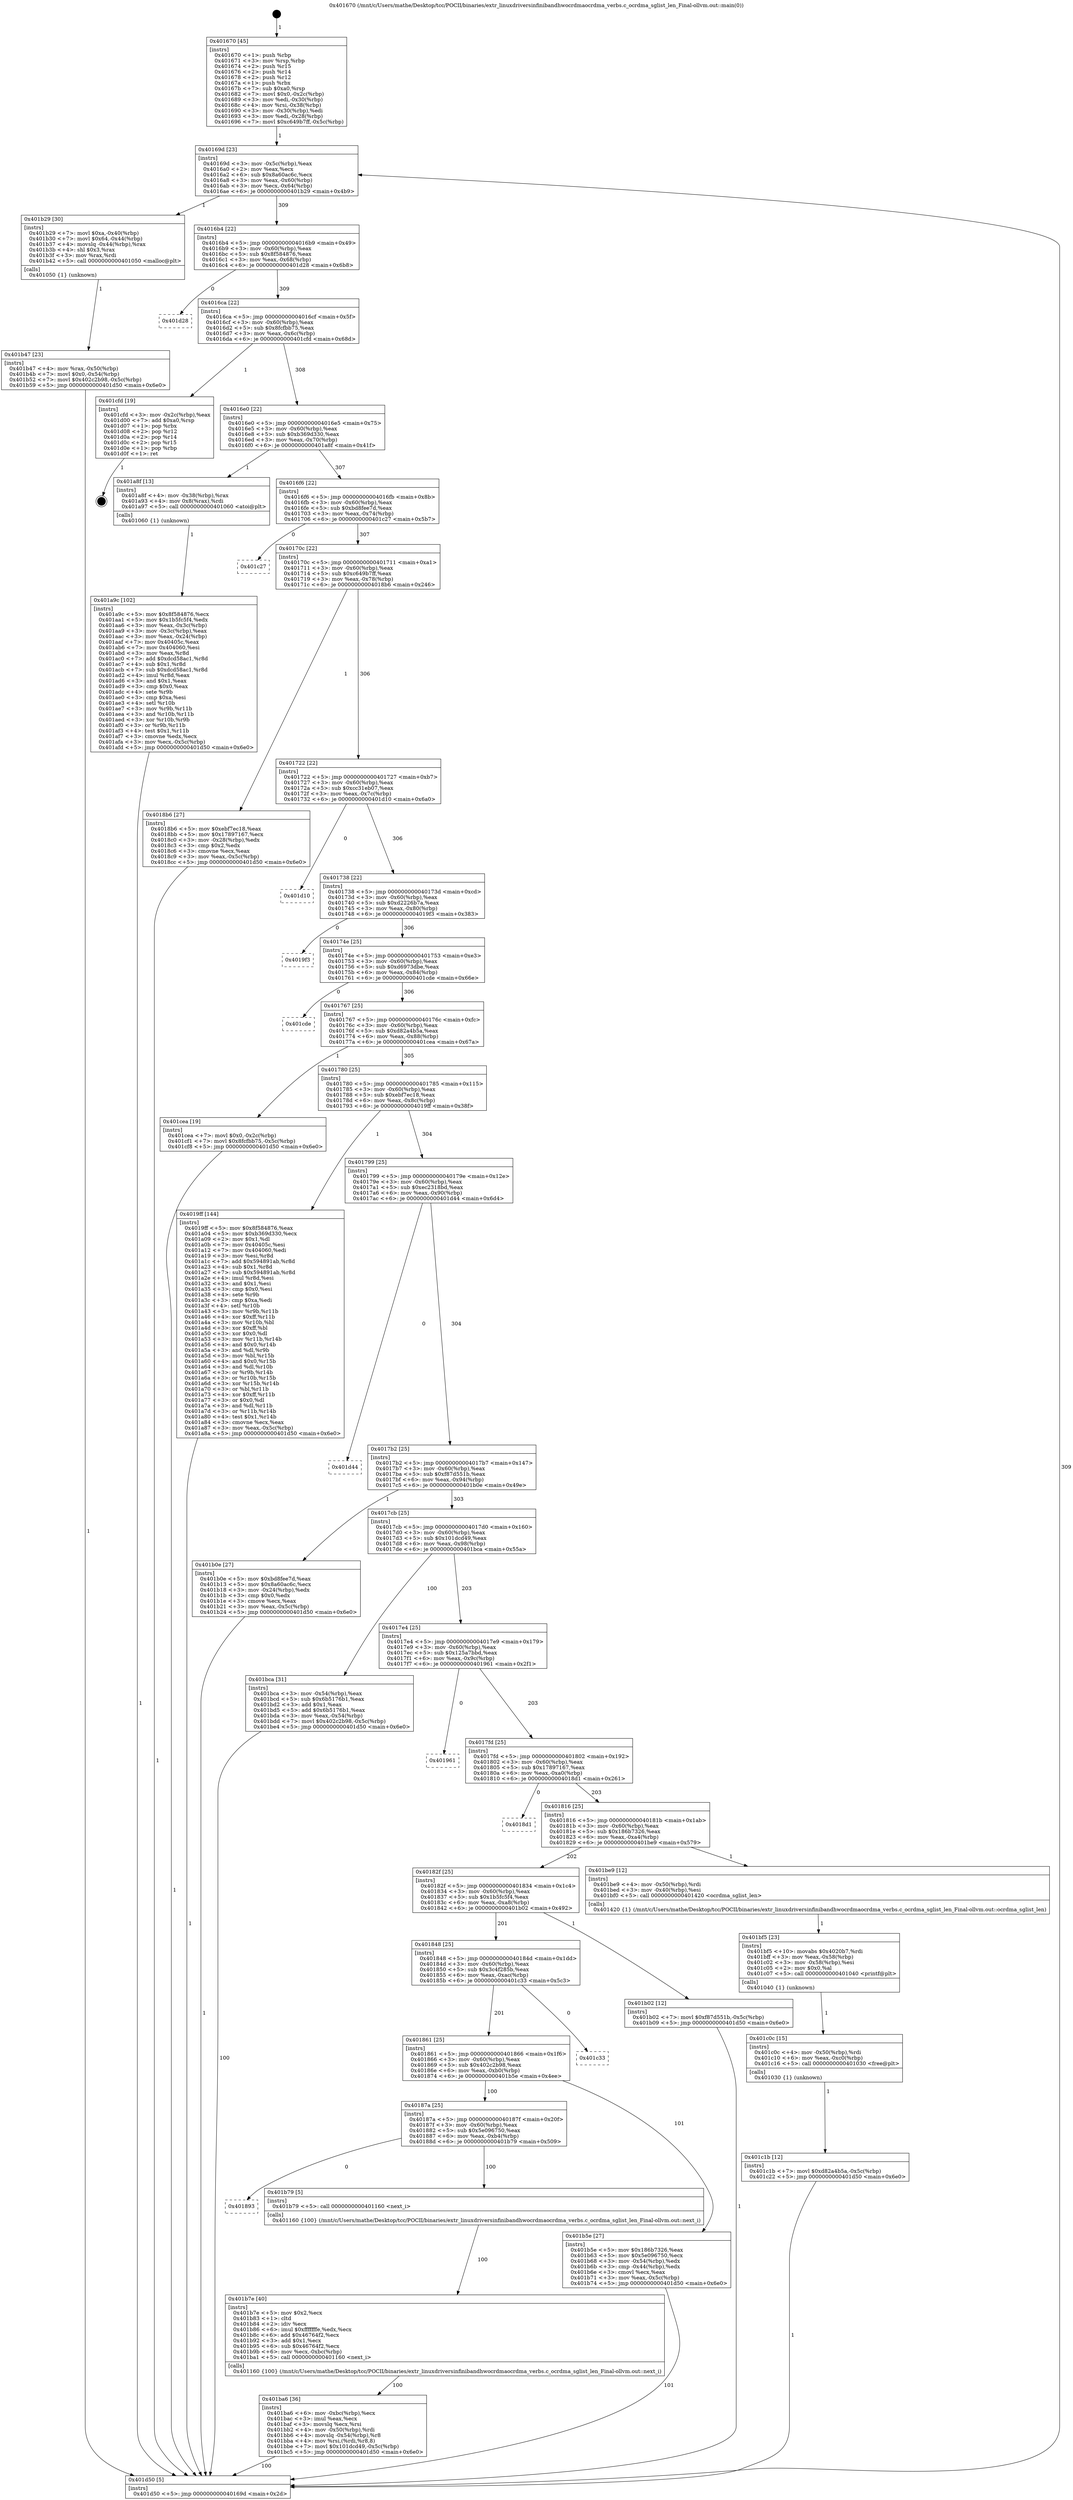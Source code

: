 digraph "0x401670" {
  label = "0x401670 (/mnt/c/Users/mathe/Desktop/tcc/POCII/binaries/extr_linuxdriversinfinibandhwocrdmaocrdma_verbs.c_ocrdma_sglist_len_Final-ollvm.out::main(0))"
  labelloc = "t"
  node[shape=record]

  Entry [label="",width=0.3,height=0.3,shape=circle,fillcolor=black,style=filled]
  "0x40169d" [label="{
     0x40169d [23]\l
     | [instrs]\l
     &nbsp;&nbsp;0x40169d \<+3\>: mov -0x5c(%rbp),%eax\l
     &nbsp;&nbsp;0x4016a0 \<+2\>: mov %eax,%ecx\l
     &nbsp;&nbsp;0x4016a2 \<+6\>: sub $0x8a60ac6c,%ecx\l
     &nbsp;&nbsp;0x4016a8 \<+3\>: mov %eax,-0x60(%rbp)\l
     &nbsp;&nbsp;0x4016ab \<+3\>: mov %ecx,-0x64(%rbp)\l
     &nbsp;&nbsp;0x4016ae \<+6\>: je 0000000000401b29 \<main+0x4b9\>\l
  }"]
  "0x401b29" [label="{
     0x401b29 [30]\l
     | [instrs]\l
     &nbsp;&nbsp;0x401b29 \<+7\>: movl $0xa,-0x40(%rbp)\l
     &nbsp;&nbsp;0x401b30 \<+7\>: movl $0x64,-0x44(%rbp)\l
     &nbsp;&nbsp;0x401b37 \<+4\>: movslq -0x44(%rbp),%rax\l
     &nbsp;&nbsp;0x401b3b \<+4\>: shl $0x3,%rax\l
     &nbsp;&nbsp;0x401b3f \<+3\>: mov %rax,%rdi\l
     &nbsp;&nbsp;0x401b42 \<+5\>: call 0000000000401050 \<malloc@plt\>\l
     | [calls]\l
     &nbsp;&nbsp;0x401050 \{1\} (unknown)\l
  }"]
  "0x4016b4" [label="{
     0x4016b4 [22]\l
     | [instrs]\l
     &nbsp;&nbsp;0x4016b4 \<+5\>: jmp 00000000004016b9 \<main+0x49\>\l
     &nbsp;&nbsp;0x4016b9 \<+3\>: mov -0x60(%rbp),%eax\l
     &nbsp;&nbsp;0x4016bc \<+5\>: sub $0x8f584876,%eax\l
     &nbsp;&nbsp;0x4016c1 \<+3\>: mov %eax,-0x68(%rbp)\l
     &nbsp;&nbsp;0x4016c4 \<+6\>: je 0000000000401d28 \<main+0x6b8\>\l
  }"]
  Exit [label="",width=0.3,height=0.3,shape=circle,fillcolor=black,style=filled,peripheries=2]
  "0x401d28" [label="{
     0x401d28\l
  }", style=dashed]
  "0x4016ca" [label="{
     0x4016ca [22]\l
     | [instrs]\l
     &nbsp;&nbsp;0x4016ca \<+5\>: jmp 00000000004016cf \<main+0x5f\>\l
     &nbsp;&nbsp;0x4016cf \<+3\>: mov -0x60(%rbp),%eax\l
     &nbsp;&nbsp;0x4016d2 \<+5\>: sub $0x8fcfbb75,%eax\l
     &nbsp;&nbsp;0x4016d7 \<+3\>: mov %eax,-0x6c(%rbp)\l
     &nbsp;&nbsp;0x4016da \<+6\>: je 0000000000401cfd \<main+0x68d\>\l
  }"]
  "0x401c1b" [label="{
     0x401c1b [12]\l
     | [instrs]\l
     &nbsp;&nbsp;0x401c1b \<+7\>: movl $0xd82a4b5a,-0x5c(%rbp)\l
     &nbsp;&nbsp;0x401c22 \<+5\>: jmp 0000000000401d50 \<main+0x6e0\>\l
  }"]
  "0x401cfd" [label="{
     0x401cfd [19]\l
     | [instrs]\l
     &nbsp;&nbsp;0x401cfd \<+3\>: mov -0x2c(%rbp),%eax\l
     &nbsp;&nbsp;0x401d00 \<+7\>: add $0xa0,%rsp\l
     &nbsp;&nbsp;0x401d07 \<+1\>: pop %rbx\l
     &nbsp;&nbsp;0x401d08 \<+2\>: pop %r12\l
     &nbsp;&nbsp;0x401d0a \<+2\>: pop %r14\l
     &nbsp;&nbsp;0x401d0c \<+2\>: pop %r15\l
     &nbsp;&nbsp;0x401d0e \<+1\>: pop %rbp\l
     &nbsp;&nbsp;0x401d0f \<+1\>: ret\l
  }"]
  "0x4016e0" [label="{
     0x4016e0 [22]\l
     | [instrs]\l
     &nbsp;&nbsp;0x4016e0 \<+5\>: jmp 00000000004016e5 \<main+0x75\>\l
     &nbsp;&nbsp;0x4016e5 \<+3\>: mov -0x60(%rbp),%eax\l
     &nbsp;&nbsp;0x4016e8 \<+5\>: sub $0xb369d330,%eax\l
     &nbsp;&nbsp;0x4016ed \<+3\>: mov %eax,-0x70(%rbp)\l
     &nbsp;&nbsp;0x4016f0 \<+6\>: je 0000000000401a8f \<main+0x41f\>\l
  }"]
  "0x401c0c" [label="{
     0x401c0c [15]\l
     | [instrs]\l
     &nbsp;&nbsp;0x401c0c \<+4\>: mov -0x50(%rbp),%rdi\l
     &nbsp;&nbsp;0x401c10 \<+6\>: mov %eax,-0xc0(%rbp)\l
     &nbsp;&nbsp;0x401c16 \<+5\>: call 0000000000401030 \<free@plt\>\l
     | [calls]\l
     &nbsp;&nbsp;0x401030 \{1\} (unknown)\l
  }"]
  "0x401a8f" [label="{
     0x401a8f [13]\l
     | [instrs]\l
     &nbsp;&nbsp;0x401a8f \<+4\>: mov -0x38(%rbp),%rax\l
     &nbsp;&nbsp;0x401a93 \<+4\>: mov 0x8(%rax),%rdi\l
     &nbsp;&nbsp;0x401a97 \<+5\>: call 0000000000401060 \<atoi@plt\>\l
     | [calls]\l
     &nbsp;&nbsp;0x401060 \{1\} (unknown)\l
  }"]
  "0x4016f6" [label="{
     0x4016f6 [22]\l
     | [instrs]\l
     &nbsp;&nbsp;0x4016f6 \<+5\>: jmp 00000000004016fb \<main+0x8b\>\l
     &nbsp;&nbsp;0x4016fb \<+3\>: mov -0x60(%rbp),%eax\l
     &nbsp;&nbsp;0x4016fe \<+5\>: sub $0xbd8fee7d,%eax\l
     &nbsp;&nbsp;0x401703 \<+3\>: mov %eax,-0x74(%rbp)\l
     &nbsp;&nbsp;0x401706 \<+6\>: je 0000000000401c27 \<main+0x5b7\>\l
  }"]
  "0x401bf5" [label="{
     0x401bf5 [23]\l
     | [instrs]\l
     &nbsp;&nbsp;0x401bf5 \<+10\>: movabs $0x4020b7,%rdi\l
     &nbsp;&nbsp;0x401bff \<+3\>: mov %eax,-0x58(%rbp)\l
     &nbsp;&nbsp;0x401c02 \<+3\>: mov -0x58(%rbp),%esi\l
     &nbsp;&nbsp;0x401c05 \<+2\>: mov $0x0,%al\l
     &nbsp;&nbsp;0x401c07 \<+5\>: call 0000000000401040 \<printf@plt\>\l
     | [calls]\l
     &nbsp;&nbsp;0x401040 \{1\} (unknown)\l
  }"]
  "0x401c27" [label="{
     0x401c27\l
  }", style=dashed]
  "0x40170c" [label="{
     0x40170c [22]\l
     | [instrs]\l
     &nbsp;&nbsp;0x40170c \<+5\>: jmp 0000000000401711 \<main+0xa1\>\l
     &nbsp;&nbsp;0x401711 \<+3\>: mov -0x60(%rbp),%eax\l
     &nbsp;&nbsp;0x401714 \<+5\>: sub $0xc649b7ff,%eax\l
     &nbsp;&nbsp;0x401719 \<+3\>: mov %eax,-0x78(%rbp)\l
     &nbsp;&nbsp;0x40171c \<+6\>: je 00000000004018b6 \<main+0x246\>\l
  }"]
  "0x401ba6" [label="{
     0x401ba6 [36]\l
     | [instrs]\l
     &nbsp;&nbsp;0x401ba6 \<+6\>: mov -0xbc(%rbp),%ecx\l
     &nbsp;&nbsp;0x401bac \<+3\>: imul %eax,%ecx\l
     &nbsp;&nbsp;0x401baf \<+3\>: movslq %ecx,%rsi\l
     &nbsp;&nbsp;0x401bb2 \<+4\>: mov -0x50(%rbp),%rdi\l
     &nbsp;&nbsp;0x401bb6 \<+4\>: movslq -0x54(%rbp),%r8\l
     &nbsp;&nbsp;0x401bba \<+4\>: mov %rsi,(%rdi,%r8,8)\l
     &nbsp;&nbsp;0x401bbe \<+7\>: movl $0x101dcd49,-0x5c(%rbp)\l
     &nbsp;&nbsp;0x401bc5 \<+5\>: jmp 0000000000401d50 \<main+0x6e0\>\l
  }"]
  "0x4018b6" [label="{
     0x4018b6 [27]\l
     | [instrs]\l
     &nbsp;&nbsp;0x4018b6 \<+5\>: mov $0xebf7ec18,%eax\l
     &nbsp;&nbsp;0x4018bb \<+5\>: mov $0x17897167,%ecx\l
     &nbsp;&nbsp;0x4018c0 \<+3\>: mov -0x28(%rbp),%edx\l
     &nbsp;&nbsp;0x4018c3 \<+3\>: cmp $0x2,%edx\l
     &nbsp;&nbsp;0x4018c6 \<+3\>: cmovne %ecx,%eax\l
     &nbsp;&nbsp;0x4018c9 \<+3\>: mov %eax,-0x5c(%rbp)\l
     &nbsp;&nbsp;0x4018cc \<+5\>: jmp 0000000000401d50 \<main+0x6e0\>\l
  }"]
  "0x401722" [label="{
     0x401722 [22]\l
     | [instrs]\l
     &nbsp;&nbsp;0x401722 \<+5\>: jmp 0000000000401727 \<main+0xb7\>\l
     &nbsp;&nbsp;0x401727 \<+3\>: mov -0x60(%rbp),%eax\l
     &nbsp;&nbsp;0x40172a \<+5\>: sub $0xcc31eb07,%eax\l
     &nbsp;&nbsp;0x40172f \<+3\>: mov %eax,-0x7c(%rbp)\l
     &nbsp;&nbsp;0x401732 \<+6\>: je 0000000000401d10 \<main+0x6a0\>\l
  }"]
  "0x401d50" [label="{
     0x401d50 [5]\l
     | [instrs]\l
     &nbsp;&nbsp;0x401d50 \<+5\>: jmp 000000000040169d \<main+0x2d\>\l
  }"]
  "0x401670" [label="{
     0x401670 [45]\l
     | [instrs]\l
     &nbsp;&nbsp;0x401670 \<+1\>: push %rbp\l
     &nbsp;&nbsp;0x401671 \<+3\>: mov %rsp,%rbp\l
     &nbsp;&nbsp;0x401674 \<+2\>: push %r15\l
     &nbsp;&nbsp;0x401676 \<+2\>: push %r14\l
     &nbsp;&nbsp;0x401678 \<+2\>: push %r12\l
     &nbsp;&nbsp;0x40167a \<+1\>: push %rbx\l
     &nbsp;&nbsp;0x40167b \<+7\>: sub $0xa0,%rsp\l
     &nbsp;&nbsp;0x401682 \<+7\>: movl $0x0,-0x2c(%rbp)\l
     &nbsp;&nbsp;0x401689 \<+3\>: mov %edi,-0x30(%rbp)\l
     &nbsp;&nbsp;0x40168c \<+4\>: mov %rsi,-0x38(%rbp)\l
     &nbsp;&nbsp;0x401690 \<+3\>: mov -0x30(%rbp),%edi\l
     &nbsp;&nbsp;0x401693 \<+3\>: mov %edi,-0x28(%rbp)\l
     &nbsp;&nbsp;0x401696 \<+7\>: movl $0xc649b7ff,-0x5c(%rbp)\l
  }"]
  "0x401b7e" [label="{
     0x401b7e [40]\l
     | [instrs]\l
     &nbsp;&nbsp;0x401b7e \<+5\>: mov $0x2,%ecx\l
     &nbsp;&nbsp;0x401b83 \<+1\>: cltd\l
     &nbsp;&nbsp;0x401b84 \<+2\>: idiv %ecx\l
     &nbsp;&nbsp;0x401b86 \<+6\>: imul $0xfffffffe,%edx,%ecx\l
     &nbsp;&nbsp;0x401b8c \<+6\>: add $0x46764f2,%ecx\l
     &nbsp;&nbsp;0x401b92 \<+3\>: add $0x1,%ecx\l
     &nbsp;&nbsp;0x401b95 \<+6\>: sub $0x46764f2,%ecx\l
     &nbsp;&nbsp;0x401b9b \<+6\>: mov %ecx,-0xbc(%rbp)\l
     &nbsp;&nbsp;0x401ba1 \<+5\>: call 0000000000401160 \<next_i\>\l
     | [calls]\l
     &nbsp;&nbsp;0x401160 \{100\} (/mnt/c/Users/mathe/Desktop/tcc/POCII/binaries/extr_linuxdriversinfinibandhwocrdmaocrdma_verbs.c_ocrdma_sglist_len_Final-ollvm.out::next_i)\l
  }"]
  "0x401d10" [label="{
     0x401d10\l
  }", style=dashed]
  "0x401738" [label="{
     0x401738 [22]\l
     | [instrs]\l
     &nbsp;&nbsp;0x401738 \<+5\>: jmp 000000000040173d \<main+0xcd\>\l
     &nbsp;&nbsp;0x40173d \<+3\>: mov -0x60(%rbp),%eax\l
     &nbsp;&nbsp;0x401740 \<+5\>: sub $0xd2226b7a,%eax\l
     &nbsp;&nbsp;0x401745 \<+3\>: mov %eax,-0x80(%rbp)\l
     &nbsp;&nbsp;0x401748 \<+6\>: je 00000000004019f3 \<main+0x383\>\l
  }"]
  "0x401893" [label="{
     0x401893\l
  }", style=dashed]
  "0x4019f3" [label="{
     0x4019f3\l
  }", style=dashed]
  "0x40174e" [label="{
     0x40174e [25]\l
     | [instrs]\l
     &nbsp;&nbsp;0x40174e \<+5\>: jmp 0000000000401753 \<main+0xe3\>\l
     &nbsp;&nbsp;0x401753 \<+3\>: mov -0x60(%rbp),%eax\l
     &nbsp;&nbsp;0x401756 \<+5\>: sub $0xd6973dbe,%eax\l
     &nbsp;&nbsp;0x40175b \<+6\>: mov %eax,-0x84(%rbp)\l
     &nbsp;&nbsp;0x401761 \<+6\>: je 0000000000401cde \<main+0x66e\>\l
  }"]
  "0x401b79" [label="{
     0x401b79 [5]\l
     | [instrs]\l
     &nbsp;&nbsp;0x401b79 \<+5\>: call 0000000000401160 \<next_i\>\l
     | [calls]\l
     &nbsp;&nbsp;0x401160 \{100\} (/mnt/c/Users/mathe/Desktop/tcc/POCII/binaries/extr_linuxdriversinfinibandhwocrdmaocrdma_verbs.c_ocrdma_sglist_len_Final-ollvm.out::next_i)\l
  }"]
  "0x401cde" [label="{
     0x401cde\l
  }", style=dashed]
  "0x401767" [label="{
     0x401767 [25]\l
     | [instrs]\l
     &nbsp;&nbsp;0x401767 \<+5\>: jmp 000000000040176c \<main+0xfc\>\l
     &nbsp;&nbsp;0x40176c \<+3\>: mov -0x60(%rbp),%eax\l
     &nbsp;&nbsp;0x40176f \<+5\>: sub $0xd82a4b5a,%eax\l
     &nbsp;&nbsp;0x401774 \<+6\>: mov %eax,-0x88(%rbp)\l
     &nbsp;&nbsp;0x40177a \<+6\>: je 0000000000401cea \<main+0x67a\>\l
  }"]
  "0x40187a" [label="{
     0x40187a [25]\l
     | [instrs]\l
     &nbsp;&nbsp;0x40187a \<+5\>: jmp 000000000040187f \<main+0x20f\>\l
     &nbsp;&nbsp;0x40187f \<+3\>: mov -0x60(%rbp),%eax\l
     &nbsp;&nbsp;0x401882 \<+5\>: sub $0x5e096750,%eax\l
     &nbsp;&nbsp;0x401887 \<+6\>: mov %eax,-0xb4(%rbp)\l
     &nbsp;&nbsp;0x40188d \<+6\>: je 0000000000401b79 \<main+0x509\>\l
  }"]
  "0x401cea" [label="{
     0x401cea [19]\l
     | [instrs]\l
     &nbsp;&nbsp;0x401cea \<+7\>: movl $0x0,-0x2c(%rbp)\l
     &nbsp;&nbsp;0x401cf1 \<+7\>: movl $0x8fcfbb75,-0x5c(%rbp)\l
     &nbsp;&nbsp;0x401cf8 \<+5\>: jmp 0000000000401d50 \<main+0x6e0\>\l
  }"]
  "0x401780" [label="{
     0x401780 [25]\l
     | [instrs]\l
     &nbsp;&nbsp;0x401780 \<+5\>: jmp 0000000000401785 \<main+0x115\>\l
     &nbsp;&nbsp;0x401785 \<+3\>: mov -0x60(%rbp),%eax\l
     &nbsp;&nbsp;0x401788 \<+5\>: sub $0xebf7ec18,%eax\l
     &nbsp;&nbsp;0x40178d \<+6\>: mov %eax,-0x8c(%rbp)\l
     &nbsp;&nbsp;0x401793 \<+6\>: je 00000000004019ff \<main+0x38f\>\l
  }"]
  "0x401b5e" [label="{
     0x401b5e [27]\l
     | [instrs]\l
     &nbsp;&nbsp;0x401b5e \<+5\>: mov $0x186b7326,%eax\l
     &nbsp;&nbsp;0x401b63 \<+5\>: mov $0x5e096750,%ecx\l
     &nbsp;&nbsp;0x401b68 \<+3\>: mov -0x54(%rbp),%edx\l
     &nbsp;&nbsp;0x401b6b \<+3\>: cmp -0x44(%rbp),%edx\l
     &nbsp;&nbsp;0x401b6e \<+3\>: cmovl %ecx,%eax\l
     &nbsp;&nbsp;0x401b71 \<+3\>: mov %eax,-0x5c(%rbp)\l
     &nbsp;&nbsp;0x401b74 \<+5\>: jmp 0000000000401d50 \<main+0x6e0\>\l
  }"]
  "0x4019ff" [label="{
     0x4019ff [144]\l
     | [instrs]\l
     &nbsp;&nbsp;0x4019ff \<+5\>: mov $0x8f584876,%eax\l
     &nbsp;&nbsp;0x401a04 \<+5\>: mov $0xb369d330,%ecx\l
     &nbsp;&nbsp;0x401a09 \<+2\>: mov $0x1,%dl\l
     &nbsp;&nbsp;0x401a0b \<+7\>: mov 0x40405c,%esi\l
     &nbsp;&nbsp;0x401a12 \<+7\>: mov 0x404060,%edi\l
     &nbsp;&nbsp;0x401a19 \<+3\>: mov %esi,%r8d\l
     &nbsp;&nbsp;0x401a1c \<+7\>: add $0x594891ab,%r8d\l
     &nbsp;&nbsp;0x401a23 \<+4\>: sub $0x1,%r8d\l
     &nbsp;&nbsp;0x401a27 \<+7\>: sub $0x594891ab,%r8d\l
     &nbsp;&nbsp;0x401a2e \<+4\>: imul %r8d,%esi\l
     &nbsp;&nbsp;0x401a32 \<+3\>: and $0x1,%esi\l
     &nbsp;&nbsp;0x401a35 \<+3\>: cmp $0x0,%esi\l
     &nbsp;&nbsp;0x401a38 \<+4\>: sete %r9b\l
     &nbsp;&nbsp;0x401a3c \<+3\>: cmp $0xa,%edi\l
     &nbsp;&nbsp;0x401a3f \<+4\>: setl %r10b\l
     &nbsp;&nbsp;0x401a43 \<+3\>: mov %r9b,%r11b\l
     &nbsp;&nbsp;0x401a46 \<+4\>: xor $0xff,%r11b\l
     &nbsp;&nbsp;0x401a4a \<+3\>: mov %r10b,%bl\l
     &nbsp;&nbsp;0x401a4d \<+3\>: xor $0xff,%bl\l
     &nbsp;&nbsp;0x401a50 \<+3\>: xor $0x0,%dl\l
     &nbsp;&nbsp;0x401a53 \<+3\>: mov %r11b,%r14b\l
     &nbsp;&nbsp;0x401a56 \<+4\>: and $0x0,%r14b\l
     &nbsp;&nbsp;0x401a5a \<+3\>: and %dl,%r9b\l
     &nbsp;&nbsp;0x401a5d \<+3\>: mov %bl,%r15b\l
     &nbsp;&nbsp;0x401a60 \<+4\>: and $0x0,%r15b\l
     &nbsp;&nbsp;0x401a64 \<+3\>: and %dl,%r10b\l
     &nbsp;&nbsp;0x401a67 \<+3\>: or %r9b,%r14b\l
     &nbsp;&nbsp;0x401a6a \<+3\>: or %r10b,%r15b\l
     &nbsp;&nbsp;0x401a6d \<+3\>: xor %r15b,%r14b\l
     &nbsp;&nbsp;0x401a70 \<+3\>: or %bl,%r11b\l
     &nbsp;&nbsp;0x401a73 \<+4\>: xor $0xff,%r11b\l
     &nbsp;&nbsp;0x401a77 \<+3\>: or $0x0,%dl\l
     &nbsp;&nbsp;0x401a7a \<+3\>: and %dl,%r11b\l
     &nbsp;&nbsp;0x401a7d \<+3\>: or %r11b,%r14b\l
     &nbsp;&nbsp;0x401a80 \<+4\>: test $0x1,%r14b\l
     &nbsp;&nbsp;0x401a84 \<+3\>: cmovne %ecx,%eax\l
     &nbsp;&nbsp;0x401a87 \<+3\>: mov %eax,-0x5c(%rbp)\l
     &nbsp;&nbsp;0x401a8a \<+5\>: jmp 0000000000401d50 \<main+0x6e0\>\l
  }"]
  "0x401799" [label="{
     0x401799 [25]\l
     | [instrs]\l
     &nbsp;&nbsp;0x401799 \<+5\>: jmp 000000000040179e \<main+0x12e\>\l
     &nbsp;&nbsp;0x40179e \<+3\>: mov -0x60(%rbp),%eax\l
     &nbsp;&nbsp;0x4017a1 \<+5\>: sub $0xec2318bd,%eax\l
     &nbsp;&nbsp;0x4017a6 \<+6\>: mov %eax,-0x90(%rbp)\l
     &nbsp;&nbsp;0x4017ac \<+6\>: je 0000000000401d44 \<main+0x6d4\>\l
  }"]
  "0x401a9c" [label="{
     0x401a9c [102]\l
     | [instrs]\l
     &nbsp;&nbsp;0x401a9c \<+5\>: mov $0x8f584876,%ecx\l
     &nbsp;&nbsp;0x401aa1 \<+5\>: mov $0x1b5fc5f4,%edx\l
     &nbsp;&nbsp;0x401aa6 \<+3\>: mov %eax,-0x3c(%rbp)\l
     &nbsp;&nbsp;0x401aa9 \<+3\>: mov -0x3c(%rbp),%eax\l
     &nbsp;&nbsp;0x401aac \<+3\>: mov %eax,-0x24(%rbp)\l
     &nbsp;&nbsp;0x401aaf \<+7\>: mov 0x40405c,%eax\l
     &nbsp;&nbsp;0x401ab6 \<+7\>: mov 0x404060,%esi\l
     &nbsp;&nbsp;0x401abd \<+3\>: mov %eax,%r8d\l
     &nbsp;&nbsp;0x401ac0 \<+7\>: add $0xdcd58ac1,%r8d\l
     &nbsp;&nbsp;0x401ac7 \<+4\>: sub $0x1,%r8d\l
     &nbsp;&nbsp;0x401acb \<+7\>: sub $0xdcd58ac1,%r8d\l
     &nbsp;&nbsp;0x401ad2 \<+4\>: imul %r8d,%eax\l
     &nbsp;&nbsp;0x401ad6 \<+3\>: and $0x1,%eax\l
     &nbsp;&nbsp;0x401ad9 \<+3\>: cmp $0x0,%eax\l
     &nbsp;&nbsp;0x401adc \<+4\>: sete %r9b\l
     &nbsp;&nbsp;0x401ae0 \<+3\>: cmp $0xa,%esi\l
     &nbsp;&nbsp;0x401ae3 \<+4\>: setl %r10b\l
     &nbsp;&nbsp;0x401ae7 \<+3\>: mov %r9b,%r11b\l
     &nbsp;&nbsp;0x401aea \<+3\>: and %r10b,%r11b\l
     &nbsp;&nbsp;0x401aed \<+3\>: xor %r10b,%r9b\l
     &nbsp;&nbsp;0x401af0 \<+3\>: or %r9b,%r11b\l
     &nbsp;&nbsp;0x401af3 \<+4\>: test $0x1,%r11b\l
     &nbsp;&nbsp;0x401af7 \<+3\>: cmovne %edx,%ecx\l
     &nbsp;&nbsp;0x401afa \<+3\>: mov %ecx,-0x5c(%rbp)\l
     &nbsp;&nbsp;0x401afd \<+5\>: jmp 0000000000401d50 \<main+0x6e0\>\l
  }"]
  "0x401861" [label="{
     0x401861 [25]\l
     | [instrs]\l
     &nbsp;&nbsp;0x401861 \<+5\>: jmp 0000000000401866 \<main+0x1f6\>\l
     &nbsp;&nbsp;0x401866 \<+3\>: mov -0x60(%rbp),%eax\l
     &nbsp;&nbsp;0x401869 \<+5\>: sub $0x402c2b98,%eax\l
     &nbsp;&nbsp;0x40186e \<+6\>: mov %eax,-0xb0(%rbp)\l
     &nbsp;&nbsp;0x401874 \<+6\>: je 0000000000401b5e \<main+0x4ee\>\l
  }"]
  "0x401d44" [label="{
     0x401d44\l
  }", style=dashed]
  "0x4017b2" [label="{
     0x4017b2 [25]\l
     | [instrs]\l
     &nbsp;&nbsp;0x4017b2 \<+5\>: jmp 00000000004017b7 \<main+0x147\>\l
     &nbsp;&nbsp;0x4017b7 \<+3\>: mov -0x60(%rbp),%eax\l
     &nbsp;&nbsp;0x4017ba \<+5\>: sub $0xf87d551b,%eax\l
     &nbsp;&nbsp;0x4017bf \<+6\>: mov %eax,-0x94(%rbp)\l
     &nbsp;&nbsp;0x4017c5 \<+6\>: je 0000000000401b0e \<main+0x49e\>\l
  }"]
  "0x401c33" [label="{
     0x401c33\l
  }", style=dashed]
  "0x401b0e" [label="{
     0x401b0e [27]\l
     | [instrs]\l
     &nbsp;&nbsp;0x401b0e \<+5\>: mov $0xbd8fee7d,%eax\l
     &nbsp;&nbsp;0x401b13 \<+5\>: mov $0x8a60ac6c,%ecx\l
     &nbsp;&nbsp;0x401b18 \<+3\>: mov -0x24(%rbp),%edx\l
     &nbsp;&nbsp;0x401b1b \<+3\>: cmp $0x0,%edx\l
     &nbsp;&nbsp;0x401b1e \<+3\>: cmove %ecx,%eax\l
     &nbsp;&nbsp;0x401b21 \<+3\>: mov %eax,-0x5c(%rbp)\l
     &nbsp;&nbsp;0x401b24 \<+5\>: jmp 0000000000401d50 \<main+0x6e0\>\l
  }"]
  "0x4017cb" [label="{
     0x4017cb [25]\l
     | [instrs]\l
     &nbsp;&nbsp;0x4017cb \<+5\>: jmp 00000000004017d0 \<main+0x160\>\l
     &nbsp;&nbsp;0x4017d0 \<+3\>: mov -0x60(%rbp),%eax\l
     &nbsp;&nbsp;0x4017d3 \<+5\>: sub $0x101dcd49,%eax\l
     &nbsp;&nbsp;0x4017d8 \<+6\>: mov %eax,-0x98(%rbp)\l
     &nbsp;&nbsp;0x4017de \<+6\>: je 0000000000401bca \<main+0x55a\>\l
  }"]
  "0x401b47" [label="{
     0x401b47 [23]\l
     | [instrs]\l
     &nbsp;&nbsp;0x401b47 \<+4\>: mov %rax,-0x50(%rbp)\l
     &nbsp;&nbsp;0x401b4b \<+7\>: movl $0x0,-0x54(%rbp)\l
     &nbsp;&nbsp;0x401b52 \<+7\>: movl $0x402c2b98,-0x5c(%rbp)\l
     &nbsp;&nbsp;0x401b59 \<+5\>: jmp 0000000000401d50 \<main+0x6e0\>\l
  }"]
  "0x401bca" [label="{
     0x401bca [31]\l
     | [instrs]\l
     &nbsp;&nbsp;0x401bca \<+3\>: mov -0x54(%rbp),%eax\l
     &nbsp;&nbsp;0x401bcd \<+5\>: sub $0x6b5176b1,%eax\l
     &nbsp;&nbsp;0x401bd2 \<+3\>: add $0x1,%eax\l
     &nbsp;&nbsp;0x401bd5 \<+5\>: add $0x6b5176b1,%eax\l
     &nbsp;&nbsp;0x401bda \<+3\>: mov %eax,-0x54(%rbp)\l
     &nbsp;&nbsp;0x401bdd \<+7\>: movl $0x402c2b98,-0x5c(%rbp)\l
     &nbsp;&nbsp;0x401be4 \<+5\>: jmp 0000000000401d50 \<main+0x6e0\>\l
  }"]
  "0x4017e4" [label="{
     0x4017e4 [25]\l
     | [instrs]\l
     &nbsp;&nbsp;0x4017e4 \<+5\>: jmp 00000000004017e9 \<main+0x179\>\l
     &nbsp;&nbsp;0x4017e9 \<+3\>: mov -0x60(%rbp),%eax\l
     &nbsp;&nbsp;0x4017ec \<+5\>: sub $0x125a7bbd,%eax\l
     &nbsp;&nbsp;0x4017f1 \<+6\>: mov %eax,-0x9c(%rbp)\l
     &nbsp;&nbsp;0x4017f7 \<+6\>: je 0000000000401961 \<main+0x2f1\>\l
  }"]
  "0x401848" [label="{
     0x401848 [25]\l
     | [instrs]\l
     &nbsp;&nbsp;0x401848 \<+5\>: jmp 000000000040184d \<main+0x1dd\>\l
     &nbsp;&nbsp;0x40184d \<+3\>: mov -0x60(%rbp),%eax\l
     &nbsp;&nbsp;0x401850 \<+5\>: sub $0x3c4f285b,%eax\l
     &nbsp;&nbsp;0x401855 \<+6\>: mov %eax,-0xac(%rbp)\l
     &nbsp;&nbsp;0x40185b \<+6\>: je 0000000000401c33 \<main+0x5c3\>\l
  }"]
  "0x401961" [label="{
     0x401961\l
  }", style=dashed]
  "0x4017fd" [label="{
     0x4017fd [25]\l
     | [instrs]\l
     &nbsp;&nbsp;0x4017fd \<+5\>: jmp 0000000000401802 \<main+0x192\>\l
     &nbsp;&nbsp;0x401802 \<+3\>: mov -0x60(%rbp),%eax\l
     &nbsp;&nbsp;0x401805 \<+5\>: sub $0x17897167,%eax\l
     &nbsp;&nbsp;0x40180a \<+6\>: mov %eax,-0xa0(%rbp)\l
     &nbsp;&nbsp;0x401810 \<+6\>: je 00000000004018d1 \<main+0x261\>\l
  }"]
  "0x401b02" [label="{
     0x401b02 [12]\l
     | [instrs]\l
     &nbsp;&nbsp;0x401b02 \<+7\>: movl $0xf87d551b,-0x5c(%rbp)\l
     &nbsp;&nbsp;0x401b09 \<+5\>: jmp 0000000000401d50 \<main+0x6e0\>\l
  }"]
  "0x4018d1" [label="{
     0x4018d1\l
  }", style=dashed]
  "0x401816" [label="{
     0x401816 [25]\l
     | [instrs]\l
     &nbsp;&nbsp;0x401816 \<+5\>: jmp 000000000040181b \<main+0x1ab\>\l
     &nbsp;&nbsp;0x40181b \<+3\>: mov -0x60(%rbp),%eax\l
     &nbsp;&nbsp;0x40181e \<+5\>: sub $0x186b7326,%eax\l
     &nbsp;&nbsp;0x401823 \<+6\>: mov %eax,-0xa4(%rbp)\l
     &nbsp;&nbsp;0x401829 \<+6\>: je 0000000000401be9 \<main+0x579\>\l
  }"]
  "0x40182f" [label="{
     0x40182f [25]\l
     | [instrs]\l
     &nbsp;&nbsp;0x40182f \<+5\>: jmp 0000000000401834 \<main+0x1c4\>\l
     &nbsp;&nbsp;0x401834 \<+3\>: mov -0x60(%rbp),%eax\l
     &nbsp;&nbsp;0x401837 \<+5\>: sub $0x1b5fc5f4,%eax\l
     &nbsp;&nbsp;0x40183c \<+6\>: mov %eax,-0xa8(%rbp)\l
     &nbsp;&nbsp;0x401842 \<+6\>: je 0000000000401b02 \<main+0x492\>\l
  }"]
  "0x401be9" [label="{
     0x401be9 [12]\l
     | [instrs]\l
     &nbsp;&nbsp;0x401be9 \<+4\>: mov -0x50(%rbp),%rdi\l
     &nbsp;&nbsp;0x401bed \<+3\>: mov -0x40(%rbp),%esi\l
     &nbsp;&nbsp;0x401bf0 \<+5\>: call 0000000000401420 \<ocrdma_sglist_len\>\l
     | [calls]\l
     &nbsp;&nbsp;0x401420 \{1\} (/mnt/c/Users/mathe/Desktop/tcc/POCII/binaries/extr_linuxdriversinfinibandhwocrdmaocrdma_verbs.c_ocrdma_sglist_len_Final-ollvm.out::ocrdma_sglist_len)\l
  }"]
  Entry -> "0x401670" [label=" 1"]
  "0x40169d" -> "0x401b29" [label=" 1"]
  "0x40169d" -> "0x4016b4" [label=" 309"]
  "0x401cfd" -> Exit [label=" 1"]
  "0x4016b4" -> "0x401d28" [label=" 0"]
  "0x4016b4" -> "0x4016ca" [label=" 309"]
  "0x401cea" -> "0x401d50" [label=" 1"]
  "0x4016ca" -> "0x401cfd" [label=" 1"]
  "0x4016ca" -> "0x4016e0" [label=" 308"]
  "0x401c1b" -> "0x401d50" [label=" 1"]
  "0x4016e0" -> "0x401a8f" [label=" 1"]
  "0x4016e0" -> "0x4016f6" [label=" 307"]
  "0x401c0c" -> "0x401c1b" [label=" 1"]
  "0x4016f6" -> "0x401c27" [label=" 0"]
  "0x4016f6" -> "0x40170c" [label=" 307"]
  "0x401bf5" -> "0x401c0c" [label=" 1"]
  "0x40170c" -> "0x4018b6" [label=" 1"]
  "0x40170c" -> "0x401722" [label=" 306"]
  "0x4018b6" -> "0x401d50" [label=" 1"]
  "0x401670" -> "0x40169d" [label=" 1"]
  "0x401d50" -> "0x40169d" [label=" 309"]
  "0x401be9" -> "0x401bf5" [label=" 1"]
  "0x401722" -> "0x401d10" [label=" 0"]
  "0x401722" -> "0x401738" [label=" 306"]
  "0x401bca" -> "0x401d50" [label=" 100"]
  "0x401738" -> "0x4019f3" [label=" 0"]
  "0x401738" -> "0x40174e" [label=" 306"]
  "0x401ba6" -> "0x401d50" [label=" 100"]
  "0x40174e" -> "0x401cde" [label=" 0"]
  "0x40174e" -> "0x401767" [label=" 306"]
  "0x401b7e" -> "0x401ba6" [label=" 100"]
  "0x401767" -> "0x401cea" [label=" 1"]
  "0x401767" -> "0x401780" [label=" 305"]
  "0x40187a" -> "0x401893" [label=" 0"]
  "0x401780" -> "0x4019ff" [label=" 1"]
  "0x401780" -> "0x401799" [label=" 304"]
  "0x4019ff" -> "0x401d50" [label=" 1"]
  "0x401a8f" -> "0x401a9c" [label=" 1"]
  "0x401a9c" -> "0x401d50" [label=" 1"]
  "0x40187a" -> "0x401b79" [label=" 100"]
  "0x401799" -> "0x401d44" [label=" 0"]
  "0x401799" -> "0x4017b2" [label=" 304"]
  "0x401b5e" -> "0x401d50" [label=" 101"]
  "0x4017b2" -> "0x401b0e" [label=" 1"]
  "0x4017b2" -> "0x4017cb" [label=" 303"]
  "0x401861" -> "0x40187a" [label=" 100"]
  "0x4017cb" -> "0x401bca" [label=" 100"]
  "0x4017cb" -> "0x4017e4" [label=" 203"]
  "0x401b79" -> "0x401b7e" [label=" 100"]
  "0x4017e4" -> "0x401961" [label=" 0"]
  "0x4017e4" -> "0x4017fd" [label=" 203"]
  "0x401848" -> "0x401861" [label=" 201"]
  "0x4017fd" -> "0x4018d1" [label=" 0"]
  "0x4017fd" -> "0x401816" [label=" 203"]
  "0x401848" -> "0x401c33" [label=" 0"]
  "0x401816" -> "0x401be9" [label=" 1"]
  "0x401816" -> "0x40182f" [label=" 202"]
  "0x401861" -> "0x401b5e" [label=" 101"]
  "0x40182f" -> "0x401b02" [label=" 1"]
  "0x40182f" -> "0x401848" [label=" 201"]
  "0x401b02" -> "0x401d50" [label=" 1"]
  "0x401b0e" -> "0x401d50" [label=" 1"]
  "0x401b29" -> "0x401b47" [label=" 1"]
  "0x401b47" -> "0x401d50" [label=" 1"]
}
